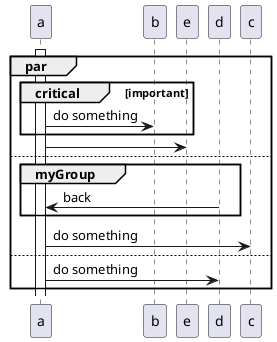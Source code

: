 ' Test on "par" and "else" keyword

@startuml

par
    activate a
    critical important
        a -> b : do something
    end
    a -> e
' using else to add dotted separate lines between threads
else
    group myGroup
        a <- d : back
    end
    a -> c : do something
else
    a -> d : do something
end

@enduml